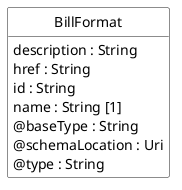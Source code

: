 @startuml
hide circle
hide methods
hide stereotype
show <<Enumeration>> stereotype
skinparam class {
   BackgroundColor<<Enumeration>> #E6F5F7
   BackgroundColor<<Ref>> #FFFFE0
   BackgroundColor<<Pivot>> #FFFFFFF
   BackgroundColor<<SimpleType>> #E2F0DA
   BackgroundColor #FCF2E3
}

class BillFormat <<Pivot>> {
    description : String
    href : String
    id : String
    name : String [1]
    @baseType : String
    @schemaLocation : Uri
    @type : String
}


@enduml